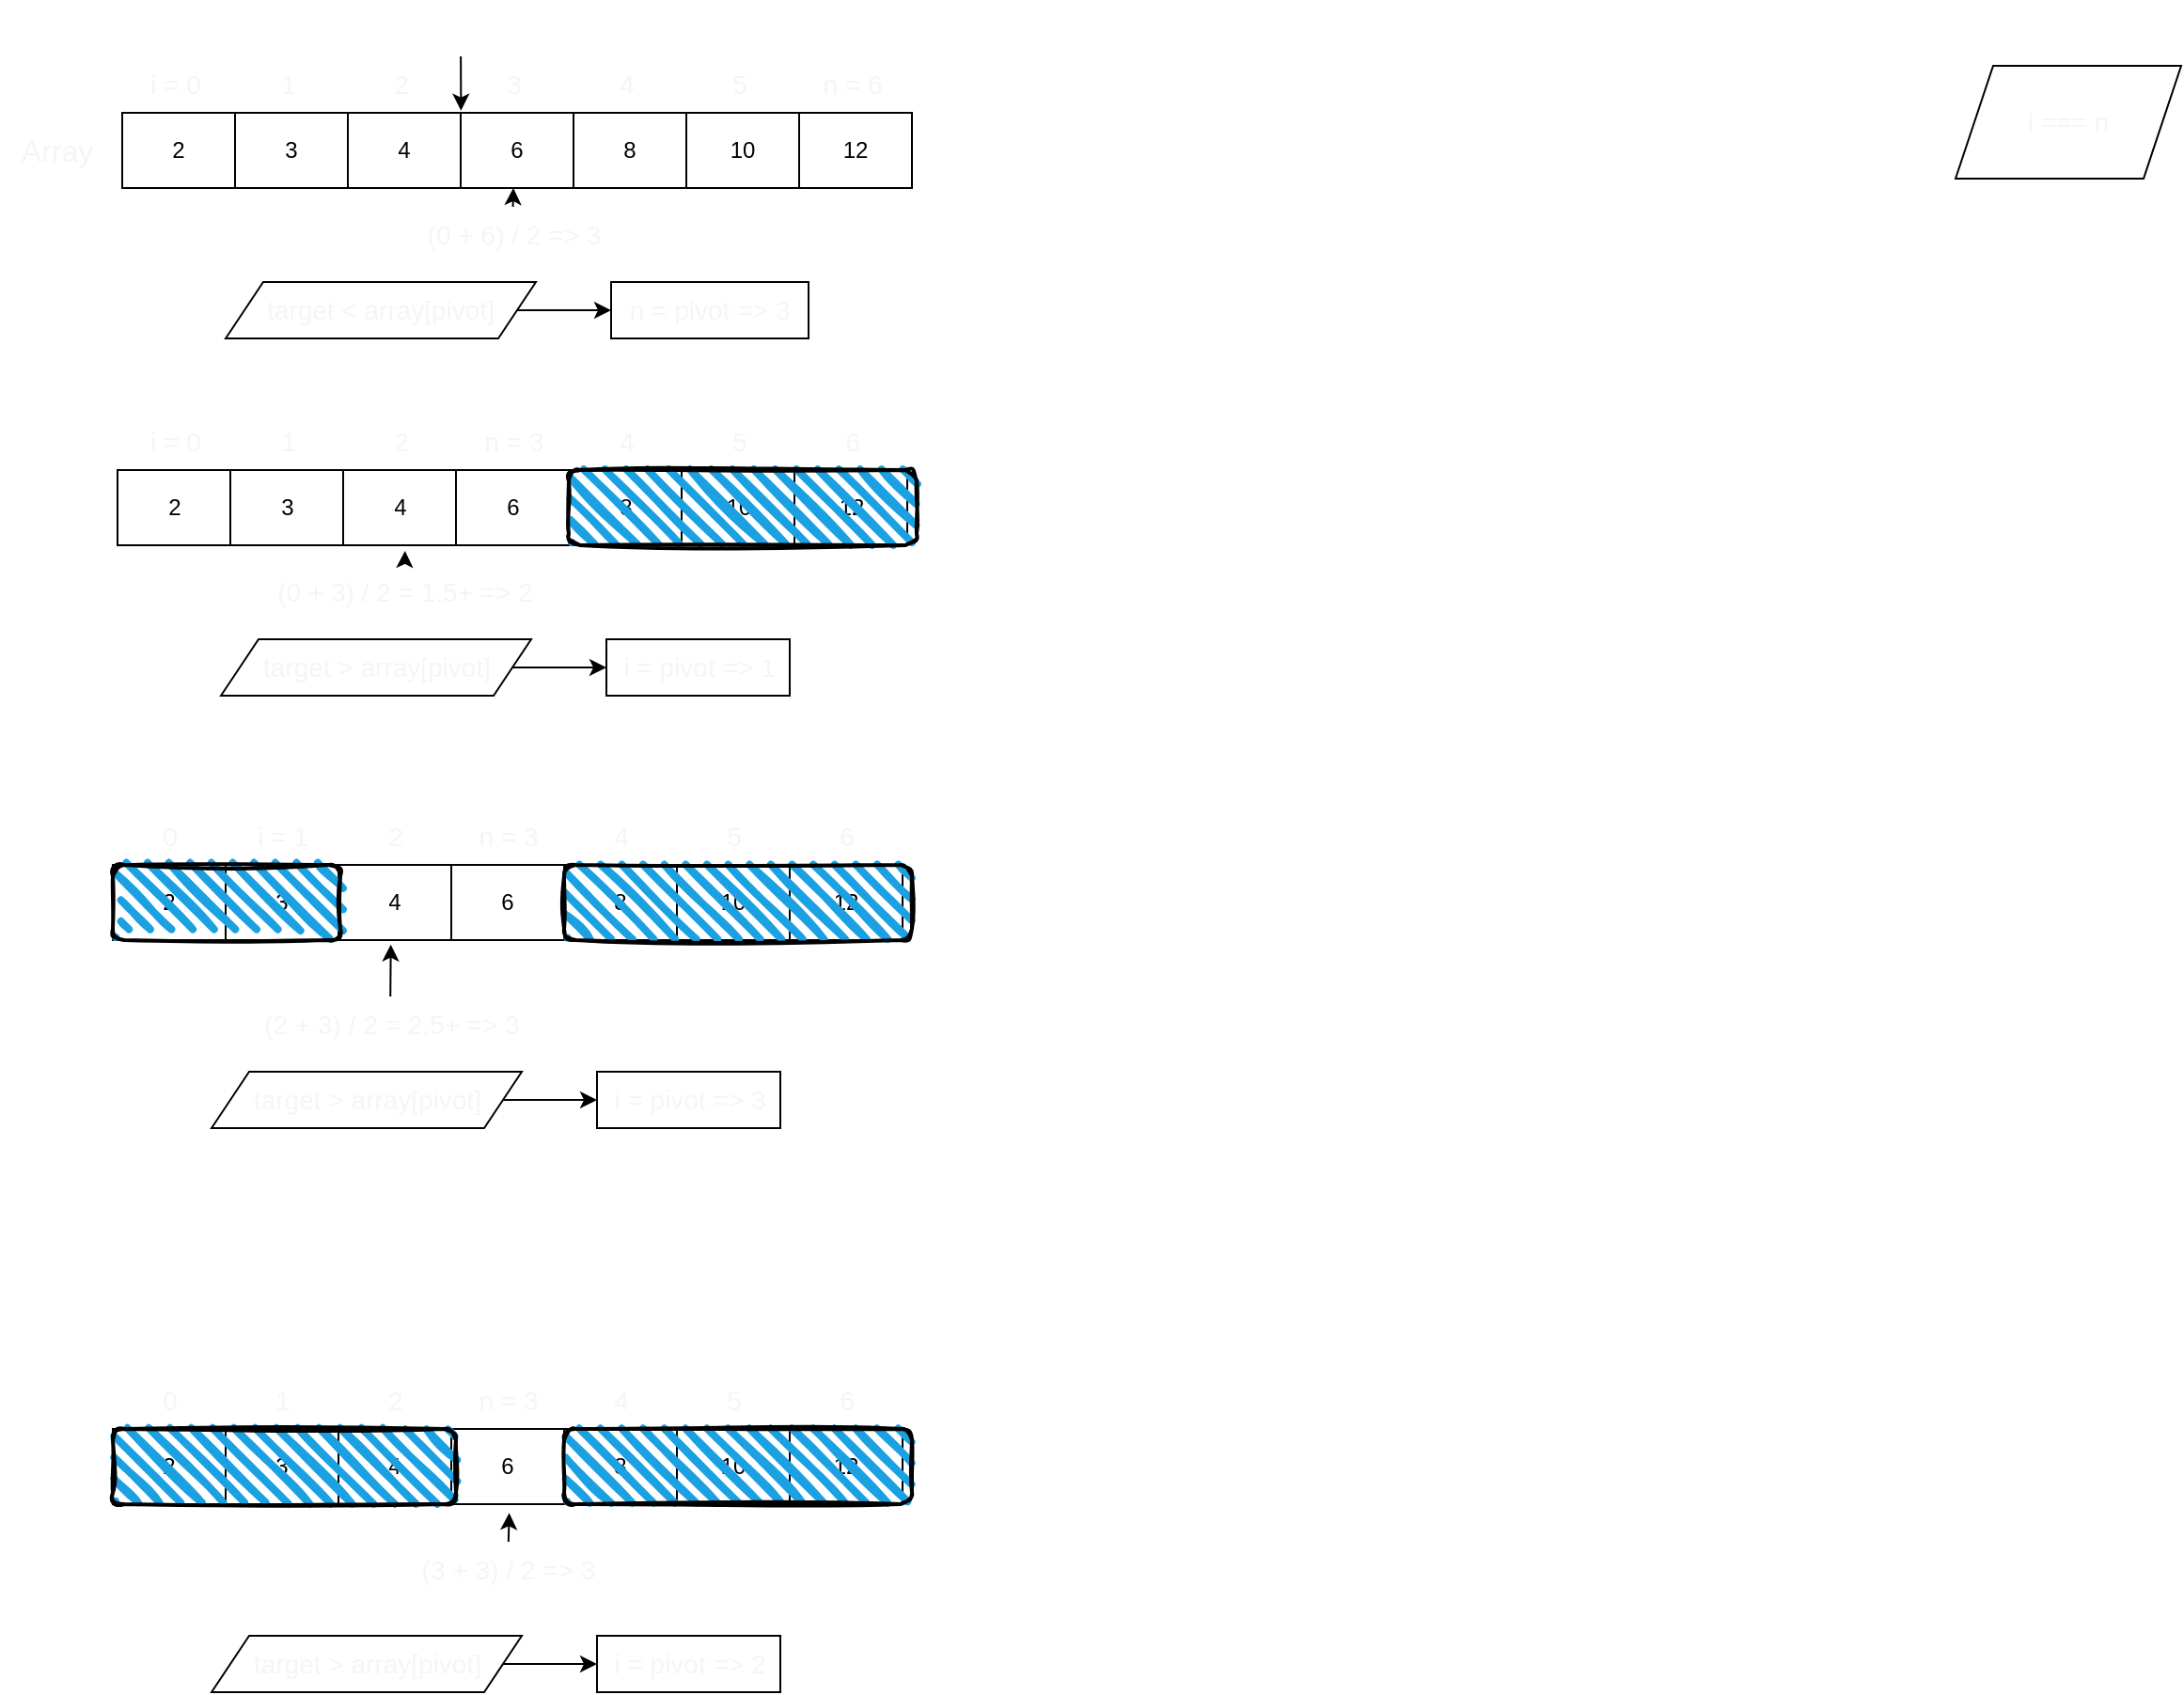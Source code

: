 <mxfile>
    <diagram id="bGV6L_WO0MyPgeelEGoH" name="Page-1">
        <mxGraphModel dx="1545" dy="622" grid="1" gridSize="10" guides="1" tooltips="1" connect="1" arrows="1" fold="1" page="1" pageScale="1" pageWidth="850" pageHeight="1100" background="none" math="0" shadow="0">
            <root>
                <mxCell id="0"/>
                <mxCell id="1" parent="0"/>
                <mxCell id="4" value="" style="shape=table;startSize=0;container=1;collapsible=0;childLayout=tableLayout;" parent="1" vertex="1">
                    <mxGeometry x="-745" y="90" width="420" height="40" as="geometry"/>
                </mxCell>
                <mxCell id="5" value="" style="shape=tableRow;horizontal=0;startSize=0;swimlaneHead=0;swimlaneBody=0;top=0;left=0;bottom=0;right=0;collapsible=0;dropTarget=0;fillColor=none;points=[[0,0.5],[1,0.5]];portConstraint=eastwest;" parent="4" vertex="1">
                    <mxGeometry width="420" height="40" as="geometry"/>
                </mxCell>
                <mxCell id="6" value="2" style="shape=partialRectangle;html=1;whiteSpace=wrap;connectable=0;overflow=hidden;fillColor=none;top=0;left=0;bottom=0;right=0;pointerEvents=1;" parent="5" vertex="1">
                    <mxGeometry width="60" height="40" as="geometry">
                        <mxRectangle width="60" height="40" as="alternateBounds"/>
                    </mxGeometry>
                </mxCell>
                <mxCell id="7" value="3" style="shape=partialRectangle;html=1;whiteSpace=wrap;connectable=0;overflow=hidden;fillColor=none;top=0;left=0;bottom=0;right=0;pointerEvents=1;" parent="5" vertex="1">
                    <mxGeometry x="60" width="60" height="40" as="geometry">
                        <mxRectangle width="60" height="40" as="alternateBounds"/>
                    </mxGeometry>
                </mxCell>
                <mxCell id="8" value="4" style="shape=partialRectangle;html=1;whiteSpace=wrap;connectable=0;overflow=hidden;fillColor=none;top=0;left=0;bottom=0;right=0;pointerEvents=1;" parent="5" vertex="1">
                    <mxGeometry x="120" width="60" height="40" as="geometry">
                        <mxRectangle width="60" height="40" as="alternateBounds"/>
                    </mxGeometry>
                </mxCell>
                <mxCell id="9" value="6" style="shape=partialRectangle;html=1;whiteSpace=wrap;connectable=0;overflow=hidden;fillColor=none;top=0;left=0;bottom=0;right=0;pointerEvents=1;" parent="5" vertex="1">
                    <mxGeometry x="180" width="60" height="40" as="geometry">
                        <mxRectangle width="60" height="40" as="alternateBounds"/>
                    </mxGeometry>
                </mxCell>
                <mxCell id="10" value="8" style="shape=partialRectangle;html=1;whiteSpace=wrap;connectable=0;overflow=hidden;fillColor=none;top=0;left=0;bottom=0;right=0;pointerEvents=1;" parent="5" vertex="1">
                    <mxGeometry x="240" width="60" height="40" as="geometry">
                        <mxRectangle width="60" height="40" as="alternateBounds"/>
                    </mxGeometry>
                </mxCell>
                <mxCell id="11" value="10" style="shape=partialRectangle;html=1;whiteSpace=wrap;connectable=0;overflow=hidden;fillColor=none;top=0;left=0;bottom=0;right=0;pointerEvents=1;" parent="5" vertex="1">
                    <mxGeometry x="300" width="60" height="40" as="geometry">
                        <mxRectangle width="60" height="40" as="alternateBounds"/>
                    </mxGeometry>
                </mxCell>
                <mxCell id="12" value="12" style="shape=partialRectangle;html=1;whiteSpace=wrap;connectable=0;overflow=hidden;fillColor=none;top=0;left=0;bottom=0;right=0;pointerEvents=1;" parent="5" vertex="1">
                    <mxGeometry x="360" width="60" height="40" as="geometry">
                        <mxRectangle width="60" height="40" as="alternateBounds"/>
                    </mxGeometry>
                </mxCell>
                <mxCell id="25" value="Array" style="text;html=1;align=center;verticalAlign=middle;resizable=0;points=[];autosize=1;strokeColor=none;fillColor=none;fontSize=16;fontColor=#F5F5F5;labelBackgroundColor=none;labelBorderColor=none;" parent="1" vertex="1">
                    <mxGeometry x="-810" y="95" width="60" height="30" as="geometry"/>
                </mxCell>
                <mxCell id="28" style="edgeStyle=none;html=1;entryX=0.429;entryY=-0.029;entryDx=0;entryDy=0;entryPerimeter=0;fontSize=14;fontColor=#0D0D0D;" parent="1" source="27" target="5" edge="1">
                    <mxGeometry relative="1" as="geometry"/>
                </mxCell>
                <mxCell id="27" value="target = 5" style="text;html=1;align=center;verticalAlign=middle;resizable=0;points=[];autosize=1;strokeColor=none;fillColor=none;fontSize=14;fontColor=#FFFFFF;" parent="1" vertex="1">
                    <mxGeometry x="-605" y="30" width="80" height="30" as="geometry"/>
                </mxCell>
                <mxCell id="105" value="" style="edgeStyle=none;html=1;fontSize=14;fontColor=#F5F5F5;" edge="1" parent="1" source="40">
                    <mxGeometry relative="1" as="geometry">
                        <mxPoint x="-537" y="130" as="targetPoint"/>
                    </mxGeometry>
                </mxCell>
                <mxCell id="40" value="(0 + 6) / 2 =&amp;gt; 3" style="text;html=1;align=center;verticalAlign=middle;resizable=0;points=[];autosize=1;strokeColor=none;fillColor=none;fontSize=14;fontColor=#F5F5F5;" vertex="1" parent="1">
                    <mxGeometry x="-597.5" y="140" width="120" height="30" as="geometry"/>
                </mxCell>
                <mxCell id="41" value="2" style="text;html=1;align=center;verticalAlign=middle;resizable=0;points=[];autosize=1;strokeColor=none;fillColor=none;fontSize=14;fontColor=#F5F5F5;" vertex="1" parent="1">
                    <mxGeometry x="-612.5" y="60" width="30" height="30" as="geometry"/>
                </mxCell>
                <mxCell id="42" value="3" style="text;html=1;align=center;verticalAlign=middle;resizable=0;points=[];autosize=1;strokeColor=none;fillColor=none;fontSize=14;fontColor=#F5F5F5;" vertex="1" parent="1">
                    <mxGeometry x="-552.5" y="60" width="30" height="30" as="geometry"/>
                </mxCell>
                <mxCell id="43" value="1" style="text;html=1;align=center;verticalAlign=middle;resizable=0;points=[];autosize=1;strokeColor=none;fillColor=none;fontSize=14;fontColor=#F5F5F5;" vertex="1" parent="1">
                    <mxGeometry x="-672.5" y="60" width="30" height="30" as="geometry"/>
                </mxCell>
                <mxCell id="45" value="i = 0" style="text;html=1;align=center;verticalAlign=middle;resizable=0;points=[];autosize=1;strokeColor=none;fillColor=none;fontSize=14;fontColor=#F5F5F5;" vertex="1" parent="1">
                    <mxGeometry x="-742.5" y="60" width="50" height="30" as="geometry"/>
                </mxCell>
                <mxCell id="46" value="4" style="text;html=1;align=center;verticalAlign=middle;resizable=0;points=[];autosize=1;strokeColor=none;fillColor=none;fontSize=14;fontColor=#F5F5F5;" vertex="1" parent="1">
                    <mxGeometry x="-492.5" y="60" width="30" height="30" as="geometry"/>
                </mxCell>
                <mxCell id="47" value="5" style="text;html=1;align=center;verticalAlign=middle;resizable=0;points=[];autosize=1;strokeColor=none;fillColor=none;fontSize=14;fontColor=#F5F5F5;" vertex="1" parent="1">
                    <mxGeometry x="-432.5" y="60" width="30" height="30" as="geometry"/>
                </mxCell>
                <mxCell id="49" value="n = 6" style="text;html=1;align=center;verticalAlign=middle;resizable=0;points=[];autosize=1;strokeColor=none;fillColor=none;fontSize=14;fontColor=#F5F5F5;" vertex="1" parent="1">
                    <mxGeometry x="-387.5" y="60" width="60" height="30" as="geometry"/>
                </mxCell>
                <mxCell id="52" value="n = pivot =&amp;gt; 3" style="whiteSpace=wrap;html=1;fontSize=14;fontColor=#F5F5F5;" vertex="1" parent="1">
                    <mxGeometry x="-485" y="180" width="105" height="30" as="geometry"/>
                </mxCell>
                <mxCell id="55" value="" style="edgeStyle=none;html=1;fontSize=14;fontColor=#F5F5F5;" edge="1" parent="1" source="54" target="52">
                    <mxGeometry relative="1" as="geometry"/>
                </mxCell>
                <mxCell id="54" value="target &amp;lt; array[pivot]" style="shape=parallelogram;perimeter=parallelogramPerimeter;whiteSpace=wrap;html=1;fixedSize=1;fontSize=14;fontColor=#F5F5F5;" vertex="1" parent="1">
                    <mxGeometry x="-690" y="180" width="165" height="30" as="geometry"/>
                </mxCell>
                <mxCell id="56" value="" style="shape=table;startSize=0;container=1;collapsible=0;childLayout=tableLayout;" vertex="1" parent="1">
                    <mxGeometry x="-747.5" y="280" width="420" height="40" as="geometry"/>
                </mxCell>
                <mxCell id="57" value="" style="shape=tableRow;horizontal=0;startSize=0;swimlaneHead=0;swimlaneBody=0;top=0;left=0;bottom=0;right=0;collapsible=0;dropTarget=0;fillColor=none;points=[[0,0.5],[1,0.5]];portConstraint=eastwest;" vertex="1" parent="56">
                    <mxGeometry width="420" height="40" as="geometry"/>
                </mxCell>
                <mxCell id="58" value="2" style="shape=partialRectangle;html=1;whiteSpace=wrap;connectable=0;overflow=hidden;fillColor=none;top=0;left=0;bottom=0;right=0;pointerEvents=1;" vertex="1" parent="57">
                    <mxGeometry width="60" height="40" as="geometry">
                        <mxRectangle width="60" height="40" as="alternateBounds"/>
                    </mxGeometry>
                </mxCell>
                <mxCell id="59" value="3" style="shape=partialRectangle;html=1;whiteSpace=wrap;connectable=0;overflow=hidden;fillColor=none;top=0;left=0;bottom=0;right=0;pointerEvents=1;" vertex="1" parent="57">
                    <mxGeometry x="60" width="60" height="40" as="geometry">
                        <mxRectangle width="60" height="40" as="alternateBounds"/>
                    </mxGeometry>
                </mxCell>
                <mxCell id="60" value="4" style="shape=partialRectangle;html=1;whiteSpace=wrap;connectable=0;overflow=hidden;fillColor=none;top=0;left=0;bottom=0;right=0;pointerEvents=1;" vertex="1" parent="57">
                    <mxGeometry x="120" width="60" height="40" as="geometry">
                        <mxRectangle width="60" height="40" as="alternateBounds"/>
                    </mxGeometry>
                </mxCell>
                <mxCell id="61" value="6" style="shape=partialRectangle;html=1;whiteSpace=wrap;connectable=0;overflow=hidden;fillColor=none;top=0;left=0;bottom=0;right=0;pointerEvents=1;" vertex="1" parent="57">
                    <mxGeometry x="180" width="60" height="40" as="geometry">
                        <mxRectangle width="60" height="40" as="alternateBounds"/>
                    </mxGeometry>
                </mxCell>
                <mxCell id="62" value="8" style="shape=partialRectangle;html=1;whiteSpace=wrap;connectable=0;overflow=hidden;fillColor=none;top=0;left=0;bottom=0;right=0;pointerEvents=1;" vertex="1" parent="57">
                    <mxGeometry x="240" width="60" height="40" as="geometry">
                        <mxRectangle width="60" height="40" as="alternateBounds"/>
                    </mxGeometry>
                </mxCell>
                <mxCell id="63" value="10" style="shape=partialRectangle;html=1;whiteSpace=wrap;connectable=0;overflow=hidden;fillColor=none;top=0;left=0;bottom=0;right=0;pointerEvents=1;" vertex="1" parent="57">
                    <mxGeometry x="300" width="60" height="40" as="geometry">
                        <mxRectangle width="60" height="40" as="alternateBounds"/>
                    </mxGeometry>
                </mxCell>
                <mxCell id="64" value="12" style="shape=partialRectangle;html=1;whiteSpace=wrap;connectable=0;overflow=hidden;fillColor=none;top=0;left=0;bottom=0;right=0;pointerEvents=1;" vertex="1" parent="57">
                    <mxGeometry x="360" width="60" height="40" as="geometry">
                        <mxRectangle width="60" height="40" as="alternateBounds"/>
                    </mxGeometry>
                </mxCell>
                <mxCell id="66" value="2" style="text;html=1;align=center;verticalAlign=middle;resizable=0;points=[];autosize=1;strokeColor=none;fillColor=none;fontSize=14;fontColor=#F5F5F5;" vertex="1" parent="1">
                    <mxGeometry x="-612.5" y="250" width="30" height="30" as="geometry"/>
                </mxCell>
                <mxCell id="67" value="n =&amp;nbsp;3" style="text;html=1;align=center;verticalAlign=middle;resizable=0;points=[];autosize=1;strokeColor=none;fillColor=none;fontSize=14;fontColor=#F5F5F5;" vertex="1" parent="1">
                    <mxGeometry x="-567.5" y="250" width="60" height="30" as="geometry"/>
                </mxCell>
                <mxCell id="68" value="1" style="text;html=1;align=center;verticalAlign=middle;resizable=0;points=[];autosize=1;strokeColor=none;fillColor=none;fontSize=14;fontColor=#F5F5F5;" vertex="1" parent="1">
                    <mxGeometry x="-672.5" y="250" width="30" height="30" as="geometry"/>
                </mxCell>
                <mxCell id="69" value="i = 0" style="text;html=1;align=center;verticalAlign=middle;resizable=0;points=[];autosize=1;strokeColor=none;fillColor=none;fontSize=14;fontColor=#F5F5F5;" vertex="1" parent="1">
                    <mxGeometry x="-742.5" y="250" width="50" height="30" as="geometry"/>
                </mxCell>
                <mxCell id="70" value="4" style="text;html=1;align=center;verticalAlign=middle;resizable=0;points=[];autosize=1;strokeColor=none;fillColor=none;fontSize=14;fontColor=#F5F5F5;" vertex="1" parent="1">
                    <mxGeometry x="-492.5" y="250" width="30" height="30" as="geometry"/>
                </mxCell>
                <mxCell id="71" value="5" style="text;html=1;align=center;verticalAlign=middle;resizable=0;points=[];autosize=1;strokeColor=none;fillColor=none;fontSize=14;fontColor=#F5F5F5;" vertex="1" parent="1">
                    <mxGeometry x="-432.5" y="250" width="30" height="30" as="geometry"/>
                </mxCell>
                <mxCell id="72" value="6" style="text;html=1;align=center;verticalAlign=middle;resizable=0;points=[];autosize=1;strokeColor=none;fillColor=none;fontSize=14;fontColor=#F5F5F5;" vertex="1" parent="1">
                    <mxGeometry x="-372.5" y="250" width="30" height="30" as="geometry"/>
                </mxCell>
                <mxCell id="73" value="" style="rounded=1;whiteSpace=wrap;html=1;strokeWidth=2;fillWeight=4;hachureGap=8;hachureAngle=45;fillColor=#1ba1e2;sketch=1;fontSize=14;fontColor=#F5F5F5;" vertex="1" parent="1">
                    <mxGeometry x="-507.5" y="280" width="185" height="40" as="geometry"/>
                </mxCell>
                <mxCell id="136" value="" style="edgeStyle=none;html=1;fontSize=14;fontColor=#F5F5F5;entryX=0.364;entryY=1.075;entryDx=0;entryDy=0;entryPerimeter=0;" edge="1" parent="1" source="76" target="57">
                    <mxGeometry relative="1" as="geometry"/>
                </mxCell>
                <mxCell id="76" value="(0 + 3) / 2 = 1.5+ =&amp;gt; 2" style="text;html=1;align=center;verticalAlign=middle;resizable=0;points=[];autosize=1;strokeColor=none;fillColor=none;fontSize=14;fontColor=#F5F5F5;" vertex="1" parent="1">
                    <mxGeometry x="-675" y="330" width="160" height="30" as="geometry"/>
                </mxCell>
                <mxCell id="78" value="i = pivot =&amp;gt; 1" style="whiteSpace=wrap;html=1;fontSize=14;fontColor=#F5F5F5;" vertex="1" parent="1">
                    <mxGeometry x="-487.5" y="370" width="97.5" height="30" as="geometry"/>
                </mxCell>
                <mxCell id="79" value="" style="edgeStyle=none;html=1;fontSize=14;fontColor=#F5F5F5;" edge="1" source="80" target="78" parent="1">
                    <mxGeometry relative="1" as="geometry"/>
                </mxCell>
                <mxCell id="80" value="target &amp;gt; array[pivot]" style="shape=parallelogram;perimeter=parallelogramPerimeter;whiteSpace=wrap;html=1;fixedSize=1;fontSize=14;fontColor=#F5F5F5;" vertex="1" parent="1">
                    <mxGeometry x="-692.5" y="370" width="165" height="30" as="geometry"/>
                </mxCell>
                <mxCell id="84" value="" style="shape=table;startSize=0;container=1;collapsible=0;childLayout=tableLayout;" vertex="1" parent="1">
                    <mxGeometry x="-750" y="490" width="420" height="40" as="geometry"/>
                </mxCell>
                <mxCell id="85" value="" style="shape=tableRow;horizontal=0;startSize=0;swimlaneHead=0;swimlaneBody=0;top=0;left=0;bottom=0;right=0;collapsible=0;dropTarget=0;fillColor=none;points=[[0,0.5],[1,0.5]];portConstraint=eastwest;" vertex="1" parent="84">
                    <mxGeometry width="420" height="40" as="geometry"/>
                </mxCell>
                <mxCell id="86" value="2" style="shape=partialRectangle;html=1;whiteSpace=wrap;connectable=0;overflow=hidden;fillColor=none;top=0;left=0;bottom=0;right=0;pointerEvents=1;" vertex="1" parent="85">
                    <mxGeometry width="60" height="40" as="geometry">
                        <mxRectangle width="60" height="40" as="alternateBounds"/>
                    </mxGeometry>
                </mxCell>
                <mxCell id="87" value="3" style="shape=partialRectangle;html=1;whiteSpace=wrap;connectable=0;overflow=hidden;fillColor=none;top=0;left=0;bottom=0;right=0;pointerEvents=1;" vertex="1" parent="85">
                    <mxGeometry x="60" width="60" height="40" as="geometry">
                        <mxRectangle width="60" height="40" as="alternateBounds"/>
                    </mxGeometry>
                </mxCell>
                <mxCell id="88" value="4" style="shape=partialRectangle;html=1;whiteSpace=wrap;connectable=0;overflow=hidden;fillColor=none;top=0;left=0;bottom=0;right=0;pointerEvents=1;" vertex="1" parent="85">
                    <mxGeometry x="120" width="60" height="40" as="geometry">
                        <mxRectangle width="60" height="40" as="alternateBounds"/>
                    </mxGeometry>
                </mxCell>
                <mxCell id="89" value="6" style="shape=partialRectangle;html=1;whiteSpace=wrap;connectable=0;overflow=hidden;fillColor=none;top=0;left=0;bottom=0;right=0;pointerEvents=1;" vertex="1" parent="85">
                    <mxGeometry x="180" width="60" height="40" as="geometry">
                        <mxRectangle width="60" height="40" as="alternateBounds"/>
                    </mxGeometry>
                </mxCell>
                <mxCell id="90" value="8" style="shape=partialRectangle;html=1;whiteSpace=wrap;connectable=0;overflow=hidden;fillColor=none;top=0;left=0;bottom=0;right=0;pointerEvents=1;" vertex="1" parent="85">
                    <mxGeometry x="240" width="60" height="40" as="geometry">
                        <mxRectangle width="60" height="40" as="alternateBounds"/>
                    </mxGeometry>
                </mxCell>
                <mxCell id="91" value="10" style="shape=partialRectangle;html=1;whiteSpace=wrap;connectable=0;overflow=hidden;fillColor=none;top=0;left=0;bottom=0;right=0;pointerEvents=1;" vertex="1" parent="85">
                    <mxGeometry x="300" width="60" height="40" as="geometry">
                        <mxRectangle width="60" height="40" as="alternateBounds"/>
                    </mxGeometry>
                </mxCell>
                <mxCell id="92" value="12" style="shape=partialRectangle;html=1;whiteSpace=wrap;connectable=0;overflow=hidden;fillColor=none;top=0;left=0;bottom=0;right=0;pointerEvents=1;" vertex="1" parent="85">
                    <mxGeometry x="360" width="60" height="40" as="geometry">
                        <mxRectangle width="60" height="40" as="alternateBounds"/>
                    </mxGeometry>
                </mxCell>
                <mxCell id="93" value="2" style="text;html=1;align=center;verticalAlign=middle;resizable=0;points=[];autosize=1;strokeColor=none;fillColor=none;fontSize=14;fontColor=#F5F5F5;" vertex="1" parent="1">
                    <mxGeometry x="-615" y="460" width="30" height="30" as="geometry"/>
                </mxCell>
                <mxCell id="94" value="n =&amp;nbsp;3" style="text;html=1;align=center;verticalAlign=middle;resizable=0;points=[];autosize=1;strokeColor=none;fillColor=none;fontSize=14;fontColor=#F5F5F5;" vertex="1" parent="1">
                    <mxGeometry x="-570" y="460" width="60" height="30" as="geometry"/>
                </mxCell>
                <mxCell id="95" value="i = 1" style="text;html=1;align=center;verticalAlign=middle;resizable=0;points=[];autosize=1;strokeColor=none;fillColor=none;fontSize=14;fontColor=#F5F5F5;" vertex="1" parent="1">
                    <mxGeometry x="-685" y="460" width="50" height="30" as="geometry"/>
                </mxCell>
                <mxCell id="96" value="0" style="text;html=1;align=center;verticalAlign=middle;resizable=0;points=[];autosize=1;strokeColor=none;fillColor=none;fontSize=14;fontColor=#F5F5F5;" vertex="1" parent="1">
                    <mxGeometry x="-735" y="460" width="30" height="30" as="geometry"/>
                </mxCell>
                <mxCell id="97" value="4" style="text;html=1;align=center;verticalAlign=middle;resizable=0;points=[];autosize=1;strokeColor=none;fillColor=none;fontSize=14;fontColor=#F5F5F5;" vertex="1" parent="1">
                    <mxGeometry x="-495" y="460" width="30" height="30" as="geometry"/>
                </mxCell>
                <mxCell id="98" value="5" style="text;html=1;align=center;verticalAlign=middle;resizable=0;points=[];autosize=1;strokeColor=none;fillColor=none;fontSize=14;fontColor=#F5F5F5;" vertex="1" parent="1">
                    <mxGeometry x="-435" y="460" width="30" height="30" as="geometry"/>
                </mxCell>
                <mxCell id="99" value="6" style="text;html=1;align=center;verticalAlign=middle;resizable=0;points=[];autosize=1;strokeColor=none;fillColor=none;fontSize=14;fontColor=#F5F5F5;" vertex="1" parent="1">
                    <mxGeometry x="-375" y="460" width="30" height="30" as="geometry"/>
                </mxCell>
                <mxCell id="100" value="" style="rounded=1;whiteSpace=wrap;html=1;strokeWidth=2;fillWeight=4;hachureGap=8;hachureAngle=45;fillColor=#1ba1e2;sketch=1;fontSize=14;fontColor=#F5F5F5;" vertex="1" parent="1">
                    <mxGeometry x="-510" y="490" width="185" height="40" as="geometry"/>
                </mxCell>
                <mxCell id="104" value="" style="rounded=1;whiteSpace=wrap;html=1;strokeWidth=2;fillWeight=4;hachureGap=8;hachureAngle=45;fillColor=#1ba1e2;sketch=1;fontSize=14;fontColor=#F5F5F5;" vertex="1" parent="1">
                    <mxGeometry x="-750" y="490" width="121" height="40" as="geometry"/>
                </mxCell>
                <mxCell id="108" value="" style="edgeStyle=none;html=1;fontSize=14;fontColor=#F5F5F5;entryX=0.352;entryY=1.058;entryDx=0;entryDy=0;entryPerimeter=0;" edge="1" parent="1" source="107" target="85">
                    <mxGeometry relative="1" as="geometry">
                        <mxPoint x="-605" y="540" as="targetPoint"/>
                    </mxGeometry>
                </mxCell>
                <mxCell id="107" value="(2 + 3) / 2 = 2.5+ =&amp;gt; 3" style="text;html=1;align=center;verticalAlign=middle;resizable=0;points=[];autosize=1;strokeColor=none;fillColor=none;fontSize=14;fontColor=#F5F5F5;" vertex="1" parent="1">
                    <mxGeometry x="-682.5" y="560" width="160" height="30" as="geometry"/>
                </mxCell>
                <mxCell id="109" value="i = pivot =&amp;gt; 3" style="whiteSpace=wrap;html=1;fontSize=14;fontColor=#F5F5F5;" vertex="1" parent="1">
                    <mxGeometry x="-492.5" y="600" width="97.5" height="30" as="geometry"/>
                </mxCell>
                <mxCell id="110" value="" style="edgeStyle=none;html=1;fontSize=14;fontColor=#F5F5F5;" edge="1" source="111" target="109" parent="1">
                    <mxGeometry relative="1" as="geometry"/>
                </mxCell>
                <mxCell id="111" value="target &amp;gt; array[pivot]" style="shape=parallelogram;perimeter=parallelogramPerimeter;whiteSpace=wrap;html=1;fixedSize=1;fontSize=14;fontColor=#F5F5F5;" vertex="1" parent="1">
                    <mxGeometry x="-697.5" y="600" width="165" height="30" as="geometry"/>
                </mxCell>
                <mxCell id="112" value="" style="shape=table;startSize=0;container=1;collapsible=0;childLayout=tableLayout;" vertex="1" parent="1">
                    <mxGeometry x="-750" y="790" width="420" height="40" as="geometry"/>
                </mxCell>
                <mxCell id="113" value="" style="shape=tableRow;horizontal=0;startSize=0;swimlaneHead=0;swimlaneBody=0;top=0;left=0;bottom=0;right=0;collapsible=0;dropTarget=0;fillColor=none;points=[[0,0.5],[1,0.5]];portConstraint=eastwest;" vertex="1" parent="112">
                    <mxGeometry width="420" height="40" as="geometry"/>
                </mxCell>
                <mxCell id="114" value="2" style="shape=partialRectangle;html=1;whiteSpace=wrap;connectable=0;overflow=hidden;fillColor=none;top=0;left=0;bottom=0;right=0;pointerEvents=1;" vertex="1" parent="113">
                    <mxGeometry width="60" height="40" as="geometry">
                        <mxRectangle width="60" height="40" as="alternateBounds"/>
                    </mxGeometry>
                </mxCell>
                <mxCell id="115" value="3" style="shape=partialRectangle;html=1;whiteSpace=wrap;connectable=0;overflow=hidden;fillColor=none;top=0;left=0;bottom=0;right=0;pointerEvents=1;" vertex="1" parent="113">
                    <mxGeometry x="60" width="60" height="40" as="geometry">
                        <mxRectangle width="60" height="40" as="alternateBounds"/>
                    </mxGeometry>
                </mxCell>
                <mxCell id="116" value="4" style="shape=partialRectangle;html=1;whiteSpace=wrap;connectable=0;overflow=hidden;fillColor=none;top=0;left=0;bottom=0;right=0;pointerEvents=1;" vertex="1" parent="113">
                    <mxGeometry x="120" width="60" height="40" as="geometry">
                        <mxRectangle width="60" height="40" as="alternateBounds"/>
                    </mxGeometry>
                </mxCell>
                <mxCell id="117" value="6" style="shape=partialRectangle;html=1;whiteSpace=wrap;connectable=0;overflow=hidden;fillColor=none;top=0;left=0;bottom=0;right=0;pointerEvents=1;" vertex="1" parent="113">
                    <mxGeometry x="180" width="60" height="40" as="geometry">
                        <mxRectangle width="60" height="40" as="alternateBounds"/>
                    </mxGeometry>
                </mxCell>
                <mxCell id="118" value="8" style="shape=partialRectangle;html=1;whiteSpace=wrap;connectable=0;overflow=hidden;fillColor=none;top=0;left=0;bottom=0;right=0;pointerEvents=1;" vertex="1" parent="113">
                    <mxGeometry x="240" width="60" height="40" as="geometry">
                        <mxRectangle width="60" height="40" as="alternateBounds"/>
                    </mxGeometry>
                </mxCell>
                <mxCell id="119" value="10" style="shape=partialRectangle;html=1;whiteSpace=wrap;connectable=0;overflow=hidden;fillColor=none;top=0;left=0;bottom=0;right=0;pointerEvents=1;" vertex="1" parent="113">
                    <mxGeometry x="300" width="60" height="40" as="geometry">
                        <mxRectangle width="60" height="40" as="alternateBounds"/>
                    </mxGeometry>
                </mxCell>
                <mxCell id="120" value="12" style="shape=partialRectangle;html=1;whiteSpace=wrap;connectable=0;overflow=hidden;fillColor=none;top=0;left=0;bottom=0;right=0;pointerEvents=1;" vertex="1" parent="113">
                    <mxGeometry x="360" width="60" height="40" as="geometry">
                        <mxRectangle width="60" height="40" as="alternateBounds"/>
                    </mxGeometry>
                </mxCell>
                <mxCell id="121" value="2" style="text;html=1;align=center;verticalAlign=middle;resizable=0;points=[];autosize=1;strokeColor=none;fillColor=none;fontSize=14;fontColor=#F5F5F5;" vertex="1" parent="1">
                    <mxGeometry x="-615" y="760" width="30" height="30" as="geometry"/>
                </mxCell>
                <mxCell id="122" value="n =&amp;nbsp;3" style="text;html=1;align=center;verticalAlign=middle;resizable=0;points=[];autosize=1;strokeColor=none;fillColor=none;fontSize=14;fontColor=#F5F5F5;" vertex="1" parent="1">
                    <mxGeometry x="-570" y="760" width="60" height="30" as="geometry"/>
                </mxCell>
                <mxCell id="123" value="1" style="text;html=1;align=center;verticalAlign=middle;resizable=0;points=[];autosize=1;strokeColor=none;fillColor=none;fontSize=14;fontColor=#F5F5F5;" vertex="1" parent="1">
                    <mxGeometry x="-675" y="760" width="30" height="30" as="geometry"/>
                </mxCell>
                <mxCell id="124" value="0" style="text;html=1;align=center;verticalAlign=middle;resizable=0;points=[];autosize=1;strokeColor=none;fillColor=none;fontSize=14;fontColor=#F5F5F5;" vertex="1" parent="1">
                    <mxGeometry x="-735" y="760" width="30" height="30" as="geometry"/>
                </mxCell>
                <mxCell id="125" value="4" style="text;html=1;align=center;verticalAlign=middle;resizable=0;points=[];autosize=1;strokeColor=none;fillColor=none;fontSize=14;fontColor=#F5F5F5;" vertex="1" parent="1">
                    <mxGeometry x="-495" y="760" width="30" height="30" as="geometry"/>
                </mxCell>
                <mxCell id="126" value="5" style="text;html=1;align=center;verticalAlign=middle;resizable=0;points=[];autosize=1;strokeColor=none;fillColor=none;fontSize=14;fontColor=#F5F5F5;" vertex="1" parent="1">
                    <mxGeometry x="-435" y="760" width="30" height="30" as="geometry"/>
                </mxCell>
                <mxCell id="127" value="6" style="text;html=1;align=center;verticalAlign=middle;resizable=0;points=[];autosize=1;strokeColor=none;fillColor=none;fontSize=14;fontColor=#F5F5F5;" vertex="1" parent="1">
                    <mxGeometry x="-375" y="760" width="30" height="30" as="geometry"/>
                </mxCell>
                <mxCell id="128" value="" style="rounded=1;whiteSpace=wrap;html=1;strokeWidth=2;fillWeight=4;hachureGap=8;hachureAngle=45;fillColor=#1ba1e2;sketch=1;fontSize=14;fontColor=#F5F5F5;" vertex="1" parent="1">
                    <mxGeometry x="-510" y="790" width="185" height="40" as="geometry"/>
                </mxCell>
                <mxCell id="129" value="" style="rounded=1;whiteSpace=wrap;html=1;strokeWidth=2;fillWeight=4;hachureGap=8;hachureAngle=45;fillColor=#1ba1e2;sketch=1;fontSize=14;fontColor=#F5F5F5;" vertex="1" parent="1">
                    <mxGeometry x="-750" y="790" width="182.5" height="40" as="geometry"/>
                </mxCell>
                <mxCell id="130" value="" style="edgeStyle=none;html=1;fontSize=14;fontColor=#F5F5F5;entryX=0.502;entryY=1.117;entryDx=0;entryDy=0;entryPerimeter=0;" edge="1" source="131" target="113" parent="1">
                    <mxGeometry relative="1" as="geometry">
                        <mxPoint x="-605" y="840" as="targetPoint"/>
                    </mxGeometry>
                </mxCell>
                <mxCell id="131" value="(3 + 3) / 2 =&amp;gt; 3" style="text;html=1;align=center;verticalAlign=middle;resizable=0;points=[];autosize=1;strokeColor=none;fillColor=none;fontSize=14;fontColor=#F5F5F5;" vertex="1" parent="1">
                    <mxGeometry x="-600" y="850" width="120" height="30" as="geometry"/>
                </mxCell>
                <mxCell id="132" value="i = pivot =&amp;gt; 2" style="whiteSpace=wrap;html=1;fontSize=14;fontColor=#F5F5F5;" vertex="1" parent="1">
                    <mxGeometry x="-492.5" y="900" width="97.5" height="30" as="geometry"/>
                </mxCell>
                <mxCell id="133" value="" style="edgeStyle=none;html=1;fontSize=14;fontColor=#F5F5F5;" edge="1" source="134" target="132" parent="1">
                    <mxGeometry relative="1" as="geometry"/>
                </mxCell>
                <mxCell id="134" value="target &amp;gt; array[pivot]" style="shape=parallelogram;perimeter=parallelogramPerimeter;whiteSpace=wrap;html=1;fixedSize=1;fontSize=14;fontColor=#F5F5F5;" vertex="1" parent="1">
                    <mxGeometry x="-697.5" y="900" width="165" height="30" as="geometry"/>
                </mxCell>
                <mxCell id="135" value="i === n" style="shape=parallelogram;perimeter=parallelogramPerimeter;whiteSpace=wrap;html=1;fixedSize=1;fontSize=14;fontColor=#F5F5F5;" vertex="1" parent="1">
                    <mxGeometry x="230" y="65" width="120" height="60" as="geometry"/>
                </mxCell>
            </root>
        </mxGraphModel>
    </diagram>
</mxfile>